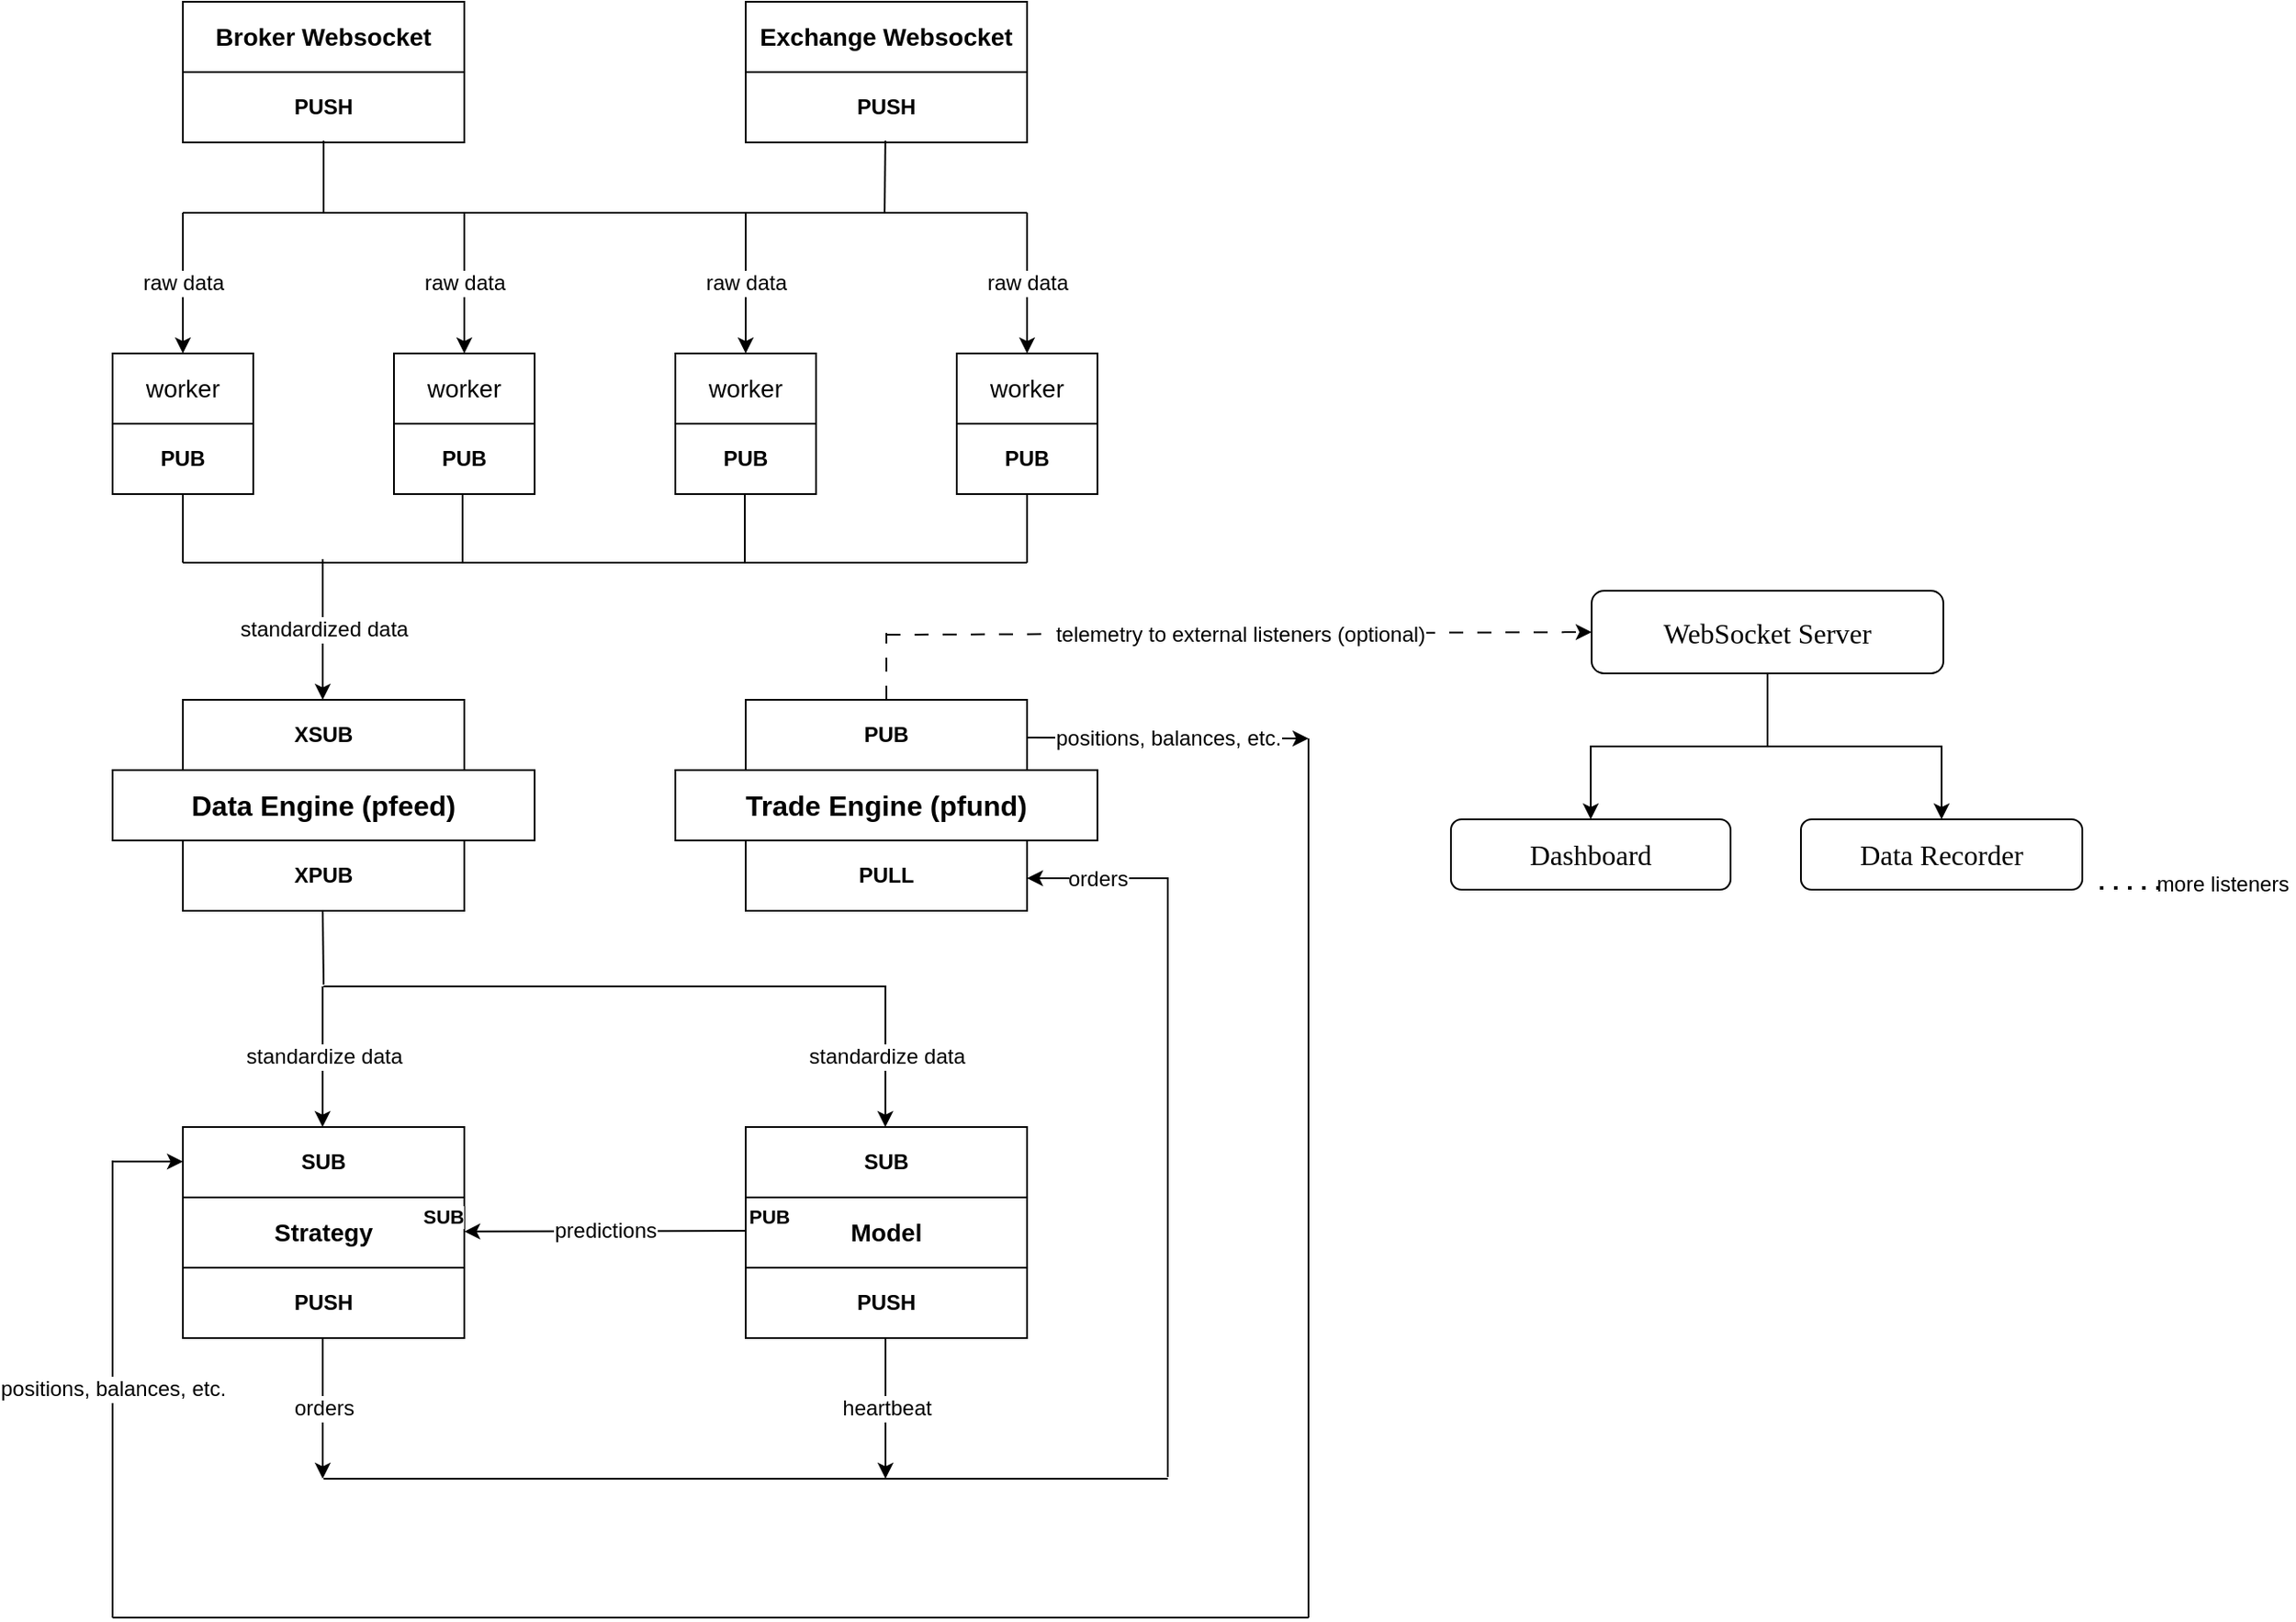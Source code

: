 <mxfile version="27.0.9">
  <diagram name="Page-1" id="Z71wbSZrjPQ_qVnSEKfd">
    <mxGraphModel dx="1426" dy="1379" grid="1" gridSize="10" guides="1" tooltips="1" connect="1" arrows="1" fold="1" page="1" pageScale="1" pageWidth="1654" pageHeight="1169" math="0" shadow="0">
      <root>
        <mxCell id="0" />
        <mxCell id="1" parent="0" />
        <mxCell id="f-lq4g3RorW7xj2yHw-G-1" value="&lt;b&gt;&lt;font style=&quot;font-size: 14px;&quot;&gt;Broker Websocket&lt;/font&gt;&lt;/b&gt;" style="rounded=0;whiteSpace=wrap;html=1;" vertex="1" parent="1">
          <mxGeometry x="120" y="119" width="160" height="40" as="geometry" />
        </mxCell>
        <mxCell id="f-lq4g3RorW7xj2yHw-G-2" value="PUSH" style="rounded=0;whiteSpace=wrap;html=1;fontStyle=1" vertex="1" parent="1">
          <mxGeometry x="120" y="159" width="160" height="40" as="geometry" />
        </mxCell>
        <mxCell id="f-lq4g3RorW7xj2yHw-G-3" value="&lt;b&gt;&lt;font style=&quot;font-size: 14px;&quot;&gt;Exchange Websocket&lt;/font&gt;&lt;/b&gt;" style="rounded=0;whiteSpace=wrap;html=1;" vertex="1" parent="1">
          <mxGeometry x="440" y="119" width="160" height="40" as="geometry" />
        </mxCell>
        <mxCell id="f-lq4g3RorW7xj2yHw-G-4" value="PUSH" style="rounded=0;whiteSpace=wrap;html=1;fontStyle=1" vertex="1" parent="1">
          <mxGeometry x="440" y="159" width="160" height="40" as="geometry" />
        </mxCell>
        <mxCell id="f-lq4g3RorW7xj2yHw-G-8" value="" style="endArrow=none;html=1;rounded=0;" edge="1" parent="1">
          <mxGeometry width="50" height="50" relative="1" as="geometry">
            <mxPoint x="200" y="239" as="sourcePoint" />
            <mxPoint x="200" y="198" as="targetPoint" />
          </mxGeometry>
        </mxCell>
        <mxCell id="f-lq4g3RorW7xj2yHw-G-9" value="" style="endArrow=none;html=1;rounded=0;" edge="1" parent="1">
          <mxGeometry width="50" height="50" relative="1" as="geometry">
            <mxPoint x="519" y="239" as="sourcePoint" />
            <mxPoint x="519.41" y="198" as="targetPoint" />
          </mxGeometry>
        </mxCell>
        <mxCell id="f-lq4g3RorW7xj2yHw-G-10" value="&lt;font style=&quot;font-size: 16px;&quot;&gt;&lt;b&gt;Data Engine (pfeed)&lt;/b&gt;&lt;/font&gt;" style="rounded=0;whiteSpace=wrap;html=1;" vertex="1" parent="1">
          <mxGeometry x="80" y="556" width="240" height="40" as="geometry" />
        </mxCell>
        <mxCell id="f-lq4g3RorW7xj2yHw-G-11" value="&lt;font style=&quot;font-size: 16px;&quot;&gt;&lt;b style=&quot;&quot;&gt;Trade Engine (pfund)&lt;/b&gt;&lt;/font&gt;" style="rounded=0;whiteSpace=wrap;html=1;" vertex="1" parent="1">
          <mxGeometry x="400" y="556" width="240" height="40" as="geometry" />
        </mxCell>
        <mxCell id="f-lq4g3RorW7xj2yHw-G-12" value="" style="endArrow=none;html=1;rounded=0;" edge="1" parent="1">
          <mxGeometry width="50" height="50" relative="1" as="geometry">
            <mxPoint x="120" y="239" as="sourcePoint" />
            <mxPoint x="600" y="239" as="targetPoint" />
          </mxGeometry>
        </mxCell>
        <mxCell id="f-lq4g3RorW7xj2yHw-G-18" value="" style="endArrow=none;html=1;rounded=0;" edge="1" parent="1">
          <mxGeometry width="50" height="50" relative="1" as="geometry">
            <mxPoint x="200" y="678" as="sourcePoint" />
            <mxPoint x="199.5" y="636" as="targetPoint" />
          </mxGeometry>
        </mxCell>
        <mxCell id="f-lq4g3RorW7xj2yHw-G-19" value="&lt;b&gt;&lt;font style=&quot;font-size: 14px;&quot;&gt;Strategy&lt;/font&gt;&lt;/b&gt;" style="rounded=0;whiteSpace=wrap;html=1;" vertex="1" parent="1">
          <mxGeometry x="120" y="799" width="160" height="40" as="geometry" />
        </mxCell>
        <mxCell id="f-lq4g3RorW7xj2yHw-G-20" value="PUSH" style="rounded=0;whiteSpace=wrap;html=1;fontStyle=1" vertex="1" parent="1">
          <mxGeometry x="120" y="839" width="160" height="40" as="geometry" />
        </mxCell>
        <mxCell id="f-lq4g3RorW7xj2yHw-G-21" value="SUB" style="rounded=0;whiteSpace=wrap;html=1;fontStyle=1" vertex="1" parent="1">
          <mxGeometry x="120" y="759" width="160" height="40" as="geometry" />
        </mxCell>
        <mxCell id="f-lq4g3RorW7xj2yHw-G-22" value="&lt;font style=&quot;font-size: 14px;&quot;&gt;Model&lt;/font&gt;" style="rounded=0;whiteSpace=wrap;html=1;fontStyle=1" vertex="1" parent="1">
          <mxGeometry x="440" y="799" width="160" height="40" as="geometry" />
        </mxCell>
        <mxCell id="f-lq4g3RorW7xj2yHw-G-23" value="PUSH" style="rounded=0;whiteSpace=wrap;html=1;fontStyle=1" vertex="1" parent="1">
          <mxGeometry x="440" y="839" width="160" height="40" as="geometry" />
        </mxCell>
        <mxCell id="f-lq4g3RorW7xj2yHw-G-24" value="SUB" style="rounded=0;whiteSpace=wrap;html=1;fontStyle=1" vertex="1" parent="1">
          <mxGeometry x="440" y="759" width="160" height="40" as="geometry" />
        </mxCell>
        <mxCell id="f-lq4g3RorW7xj2yHw-G-25" value="" style="endArrow=classic;html=1;rounded=0;" edge="1" parent="1">
          <mxGeometry relative="1" as="geometry">
            <mxPoint x="440" y="818" as="sourcePoint" />
            <mxPoint x="280" y="818.41" as="targetPoint" />
          </mxGeometry>
        </mxCell>
        <mxCell id="f-lq4g3RorW7xj2yHw-G-26" value="&lt;font style=&quot;font-size: 12px;&quot;&gt;predictions&lt;/font&gt;" style="edgeLabel;resizable=0;html=1;;align=center;verticalAlign=middle;" connectable="0" vertex="1" parent="f-lq4g3RorW7xj2yHw-G-25">
          <mxGeometry relative="1" as="geometry" />
        </mxCell>
        <mxCell id="f-lq4g3RorW7xj2yHw-G-27" value="&lt;b&gt;PUB&lt;/b&gt;" style="edgeLabel;resizable=0;html=1;;align=left;verticalAlign=bottom;" connectable="0" vertex="1" parent="f-lq4g3RorW7xj2yHw-G-25">
          <mxGeometry x="-1" relative="1" as="geometry" />
        </mxCell>
        <mxCell id="f-lq4g3RorW7xj2yHw-G-28" value="&lt;b&gt;SUB&lt;/b&gt;" style="edgeLabel;resizable=0;html=1;;align=right;verticalAlign=bottom;" connectable="0" vertex="1" parent="f-lq4g3RorW7xj2yHw-G-25">
          <mxGeometry x="1" relative="1" as="geometry" />
        </mxCell>
        <mxCell id="f-lq4g3RorW7xj2yHw-G-29" value="" style="endArrow=none;html=1;rounded=0;" edge="1" parent="1">
          <mxGeometry width="50" height="50" relative="1" as="geometry">
            <mxPoint x="200" y="679" as="sourcePoint" />
            <mxPoint x="260" y="679" as="targetPoint" />
          </mxGeometry>
        </mxCell>
        <mxCell id="f-lq4g3RorW7xj2yHw-G-30" value="" style="endArrow=none;html=1;rounded=0;" edge="1" parent="1">
          <mxGeometry width="50" height="50" relative="1" as="geometry">
            <mxPoint x="260" y="679" as="sourcePoint" />
            <mxPoint x="520" y="679" as="targetPoint" />
          </mxGeometry>
        </mxCell>
        <mxCell id="f-lq4g3RorW7xj2yHw-G-33" value="" style="endArrow=classic;html=1;rounded=0;entryX=0.75;entryY=0;entryDx=0;entryDy=0;" edge="1" parent="1">
          <mxGeometry relative="1" as="geometry">
            <mxPoint x="199.41" y="679" as="sourcePoint" />
            <mxPoint x="199.41" y="759" as="targetPoint" />
          </mxGeometry>
        </mxCell>
        <mxCell id="f-lq4g3RorW7xj2yHw-G-34" value="standardize data" style="edgeLabel;resizable=0;html=1;;align=center;verticalAlign=middle;fontSize=12;" connectable="0" vertex="1" parent="f-lq4g3RorW7xj2yHw-G-33">
          <mxGeometry relative="1" as="geometry" />
        </mxCell>
        <mxCell id="f-lq4g3RorW7xj2yHw-G-35" value="" style="endArrow=classic;html=1;rounded=0;entryX=0.75;entryY=0;entryDx=0;entryDy=0;" edge="1" parent="1">
          <mxGeometry relative="1" as="geometry">
            <mxPoint x="519.41" y="679" as="sourcePoint" />
            <mxPoint x="519.41" y="759" as="targetPoint" />
          </mxGeometry>
        </mxCell>
        <mxCell id="f-lq4g3RorW7xj2yHw-G-36" value="standardize&amp;nbsp;data" style="edgeLabel;resizable=0;html=1;;align=center;verticalAlign=middle;fontSize=12;" connectable="0" vertex="1" parent="f-lq4g3RorW7xj2yHw-G-35">
          <mxGeometry relative="1" as="geometry" />
        </mxCell>
        <mxCell id="f-lq4g3RorW7xj2yHw-G-37" value="" style="endArrow=classic;html=1;rounded=0;entryX=0.75;entryY=0;entryDx=0;entryDy=0;" edge="1" parent="1">
          <mxGeometry relative="1" as="geometry">
            <mxPoint x="199.5" y="879" as="sourcePoint" />
            <mxPoint x="199.5" y="959" as="targetPoint" />
          </mxGeometry>
        </mxCell>
        <mxCell id="f-lq4g3RorW7xj2yHw-G-38" value="orders" style="edgeLabel;resizable=0;html=1;;align=center;verticalAlign=middle;fontSize=12;" connectable="0" vertex="1" parent="f-lq4g3RorW7xj2yHw-G-37">
          <mxGeometry relative="1" as="geometry" />
        </mxCell>
        <mxCell id="f-lq4g3RorW7xj2yHw-G-39" value="" style="endArrow=none;html=1;rounded=0;" edge="1" parent="1">
          <mxGeometry width="50" height="50" relative="1" as="geometry">
            <mxPoint x="200" y="959" as="sourcePoint" />
            <mxPoint x="680" y="959" as="targetPoint" />
          </mxGeometry>
        </mxCell>
        <mxCell id="f-lq4g3RorW7xj2yHw-G-40" value="" style="endArrow=none;html=1;rounded=0;" edge="1" parent="1">
          <mxGeometry width="50" height="50" relative="1" as="geometry">
            <mxPoint x="680" y="958" as="sourcePoint" />
            <mxPoint x="680" y="617" as="targetPoint" />
          </mxGeometry>
        </mxCell>
        <mxCell id="f-lq4g3RorW7xj2yHw-G-41" value="" style="endArrow=classic;html=1;rounded=0;entryX=1;entryY=0.5;entryDx=0;entryDy=0;" edge="1" parent="1">
          <mxGeometry relative="1" as="geometry">
            <mxPoint x="680" y="617.5" as="sourcePoint" />
            <mxPoint x="600" y="617.5" as="targetPoint" />
          </mxGeometry>
        </mxCell>
        <mxCell id="f-lq4g3RorW7xj2yHw-G-42" value="&lt;font style=&quot;font-size: 12px;&quot;&gt;orders&lt;/font&gt;" style="edgeLabel;resizable=0;html=1;;align=center;verticalAlign=middle;" connectable="0" vertex="1" parent="f-lq4g3RorW7xj2yHw-G-41">
          <mxGeometry relative="1" as="geometry" />
        </mxCell>
        <mxCell id="f-lq4g3RorW7xj2yHw-G-43" value="XSUB" style="rounded=0;whiteSpace=wrap;html=1;fontStyle=1" vertex="1" parent="1">
          <mxGeometry x="120" y="516" width="160" height="40" as="geometry" />
        </mxCell>
        <mxCell id="f-lq4g3RorW7xj2yHw-G-44" value="XPUB" style="rounded=0;whiteSpace=wrap;html=1;fontStyle=1" vertex="1" parent="1">
          <mxGeometry x="120" y="596" width="160" height="40" as="geometry" />
        </mxCell>
        <mxCell id="f-lq4g3RorW7xj2yHw-G-45" value="PULL" style="rounded=0;whiteSpace=wrap;html=1;fontStyle=1" vertex="1" parent="1">
          <mxGeometry x="440" y="596" width="160" height="40" as="geometry" />
        </mxCell>
        <mxCell id="f-lq4g3RorW7xj2yHw-G-46" value="PUB" style="rounded=0;whiteSpace=wrap;html=1;fontStyle=1" vertex="1" parent="1">
          <mxGeometry x="440" y="516" width="160" height="40" as="geometry" />
        </mxCell>
        <mxCell id="f-lq4g3RorW7xj2yHw-G-48" value="" style="edgeStyle=orthogonalEdgeStyle;rounded=0;orthogonalLoop=1;jettySize=auto;html=1;" edge="1" parent="1" source="f-lq4g3RorW7xj2yHw-G-50" target="f-lq4g3RorW7xj2yHw-G-51">
          <mxGeometry relative="1" as="geometry" />
        </mxCell>
        <mxCell id="f-lq4g3RorW7xj2yHw-G-49" value="" style="edgeStyle=orthogonalEdgeStyle;rounded=0;orthogonalLoop=1;jettySize=auto;html=1;" edge="1" parent="1" source="f-lq4g3RorW7xj2yHw-G-50" target="f-lq4g3RorW7xj2yHw-G-52">
          <mxGeometry relative="1" as="geometry" />
        </mxCell>
        <mxCell id="f-lq4g3RorW7xj2yHw-G-50" value="&lt;font style=&quot;font-size: 16px;&quot; face=&quot;Verdana&quot;&gt;WebSocket Server&lt;/font&gt;" style="rounded=1;whiteSpace=wrap;html=1;" vertex="1" parent="1">
          <mxGeometry x="921" y="454" width="200" height="47" as="geometry" />
        </mxCell>
        <mxCell id="f-lq4g3RorW7xj2yHw-G-51" value="&lt;font style=&quot;font-size: 16px;&quot; face=&quot;Verdana&quot;&gt;Dashboard&lt;/font&gt;" style="whiteSpace=wrap;html=1;rounded=1;" vertex="1" parent="1">
          <mxGeometry x="841" y="584" width="159" height="40" as="geometry" />
        </mxCell>
        <mxCell id="f-lq4g3RorW7xj2yHw-G-52" value="&lt;font style=&quot;font-size: 16px;&quot; face=&quot;Verdana&quot;&gt;Data Recorder&lt;/font&gt;" style="whiteSpace=wrap;html=1;rounded=1;" vertex="1" parent="1">
          <mxGeometry x="1040" y="584" width="160" height="40" as="geometry" />
        </mxCell>
        <mxCell id="f-lq4g3RorW7xj2yHw-G-53" value="" style="endArrow=none;dashed=1;html=1;dashPattern=1 3;strokeWidth=2;rounded=0;" edge="1" parent="1">
          <mxGeometry width="50" height="50" relative="1" as="geometry">
            <mxPoint x="1210.003" y="623" as="sourcePoint" />
            <mxPoint x="1250.003" y="623" as="targetPoint" />
          </mxGeometry>
        </mxCell>
        <mxCell id="f-lq4g3RorW7xj2yHw-G-54" value="more listeners" style="text;html=1;align=center;verticalAlign=middle;whiteSpace=wrap;rounded=0;" vertex="1" parent="1">
          <mxGeometry x="1240.003" y="606" width="80" height="30" as="geometry" />
        </mxCell>
        <mxCell id="f-lq4g3RorW7xj2yHw-G-55" value="" style="endArrow=classic;html=1;rounded=0;dashed=1;dashPattern=8 8;entryX=0;entryY=0.5;entryDx=0;entryDy=0;" edge="1" parent="1" target="f-lq4g3RorW7xj2yHw-G-50">
          <mxGeometry relative="1" as="geometry">
            <mxPoint x="520" y="479" as="sourcePoint" />
            <mxPoint x="880" y="478" as="targetPoint" />
          </mxGeometry>
        </mxCell>
        <mxCell id="f-lq4g3RorW7xj2yHw-G-56" value="&lt;font style=&quot;font-size: 12px;&quot;&gt;telemetry to external listeners (optional)&lt;/font&gt;" style="edgeLabel;resizable=0;html=1;;align=center;verticalAlign=middle;" connectable="0" vertex="1" parent="f-lq4g3RorW7xj2yHw-G-55">
          <mxGeometry relative="1" as="geometry" />
        </mxCell>
        <mxCell id="f-lq4g3RorW7xj2yHw-G-57" value="&lt;font style=&quot;font-size: 14px;&quot;&gt;worker&lt;/font&gt;" style="rounded=0;whiteSpace=wrap;html=1;" vertex="1" parent="1">
          <mxGeometry x="80" y="319" width="80" height="40" as="geometry" />
        </mxCell>
        <mxCell id="f-lq4g3RorW7xj2yHw-G-60" value="" style="endArrow=classic;html=1;rounded=0;" edge="1" parent="1">
          <mxGeometry relative="1" as="geometry">
            <mxPoint x="120" y="239" as="sourcePoint" />
            <mxPoint x="120" y="319" as="targetPoint" />
          </mxGeometry>
        </mxCell>
        <mxCell id="f-lq4g3RorW7xj2yHw-G-61" value="raw data" style="edgeLabel;resizable=0;html=1;;align=center;verticalAlign=middle;fontSize=12;" connectable="0" vertex="1" parent="f-lq4g3RorW7xj2yHw-G-60">
          <mxGeometry relative="1" as="geometry" />
        </mxCell>
        <mxCell id="f-lq4g3RorW7xj2yHw-G-64" value="&lt;font style=&quot;font-size: 14px;&quot;&gt;worker&lt;/font&gt;" style="rounded=0;whiteSpace=wrap;html=1;" vertex="1" parent="1">
          <mxGeometry x="240" y="319" width="80" height="40" as="geometry" />
        </mxCell>
        <mxCell id="f-lq4g3RorW7xj2yHw-G-65" value="" style="endArrow=classic;html=1;rounded=0;" edge="1" parent="1">
          <mxGeometry relative="1" as="geometry">
            <mxPoint x="280" y="239" as="sourcePoint" />
            <mxPoint x="280" y="319" as="targetPoint" />
          </mxGeometry>
        </mxCell>
        <mxCell id="f-lq4g3RorW7xj2yHw-G-66" value="raw data" style="edgeLabel;resizable=0;html=1;;align=center;verticalAlign=middle;fontSize=12;" connectable="0" vertex="1" parent="f-lq4g3RorW7xj2yHw-G-65">
          <mxGeometry relative="1" as="geometry" />
        </mxCell>
        <mxCell id="f-lq4g3RorW7xj2yHw-G-67" value="&lt;font style=&quot;font-size: 14px;&quot;&gt;worker&lt;/font&gt;" style="rounded=0;whiteSpace=wrap;html=1;" vertex="1" parent="1">
          <mxGeometry x="400" y="319" width="80" height="40" as="geometry" />
        </mxCell>
        <mxCell id="f-lq4g3RorW7xj2yHw-G-68" value="" style="endArrow=classic;html=1;rounded=0;" edge="1" parent="1">
          <mxGeometry relative="1" as="geometry">
            <mxPoint x="440" y="239" as="sourcePoint" />
            <mxPoint x="440" y="319" as="targetPoint" />
          </mxGeometry>
        </mxCell>
        <mxCell id="f-lq4g3RorW7xj2yHw-G-69" value="raw data" style="edgeLabel;resizable=0;html=1;;align=center;verticalAlign=middle;fontSize=12;" connectable="0" vertex="1" parent="f-lq4g3RorW7xj2yHw-G-68">
          <mxGeometry relative="1" as="geometry" />
        </mxCell>
        <mxCell id="f-lq4g3RorW7xj2yHw-G-70" value="&lt;font style=&quot;font-size: 14px;&quot;&gt;worker&lt;/font&gt;" style="rounded=0;whiteSpace=wrap;html=1;" vertex="1" parent="1">
          <mxGeometry x="560" y="319" width="80" height="40" as="geometry" />
        </mxCell>
        <mxCell id="f-lq4g3RorW7xj2yHw-G-71" value="" style="endArrow=classic;html=1;rounded=0;" edge="1" parent="1">
          <mxGeometry relative="1" as="geometry">
            <mxPoint x="600" y="239" as="sourcePoint" />
            <mxPoint x="600" y="319" as="targetPoint" />
          </mxGeometry>
        </mxCell>
        <mxCell id="f-lq4g3RorW7xj2yHw-G-72" value="raw data" style="edgeLabel;resizable=0;html=1;;align=center;verticalAlign=middle;fontSize=12;" connectable="0" vertex="1" parent="f-lq4g3RorW7xj2yHw-G-71">
          <mxGeometry relative="1" as="geometry" />
        </mxCell>
        <mxCell id="f-lq4g3RorW7xj2yHw-G-73" value="" style="endArrow=none;html=1;rounded=0;" edge="1" parent="1">
          <mxGeometry width="50" height="50" relative="1" as="geometry">
            <mxPoint x="120" y="438" as="sourcePoint" />
            <mxPoint x="120" y="398" as="targetPoint" />
          </mxGeometry>
        </mxCell>
        <mxCell id="f-lq4g3RorW7xj2yHw-G-74" value="" style="endArrow=none;html=1;rounded=0;" edge="1" parent="1">
          <mxGeometry width="50" height="50" relative="1" as="geometry">
            <mxPoint x="279" y="438" as="sourcePoint" />
            <mxPoint x="279" y="398" as="targetPoint" />
          </mxGeometry>
        </mxCell>
        <mxCell id="f-lq4g3RorW7xj2yHw-G-77" value="" style="endArrow=none;html=1;rounded=0;" edge="1" parent="1">
          <mxGeometry width="50" height="50" relative="1" as="geometry">
            <mxPoint x="600" y="438" as="sourcePoint" />
            <mxPoint x="600" y="398" as="targetPoint" />
          </mxGeometry>
        </mxCell>
        <mxCell id="f-lq4g3RorW7xj2yHw-G-78" value="" style="endArrow=none;html=1;rounded=0;" edge="1" parent="1">
          <mxGeometry width="50" height="50" relative="1" as="geometry">
            <mxPoint x="439.5" y="438" as="sourcePoint" />
            <mxPoint x="439.5" y="398" as="targetPoint" />
          </mxGeometry>
        </mxCell>
        <mxCell id="f-lq4g3RorW7xj2yHw-G-79" value="" style="endArrow=none;html=1;rounded=0;" edge="1" parent="1">
          <mxGeometry width="50" height="50" relative="1" as="geometry">
            <mxPoint x="120" y="438" as="sourcePoint" />
            <mxPoint x="600" y="438" as="targetPoint" />
          </mxGeometry>
        </mxCell>
        <mxCell id="f-lq4g3RorW7xj2yHw-G-80" value="" style="endArrow=classic;html=1;rounded=0;" edge="1" parent="1">
          <mxGeometry relative="1" as="geometry">
            <mxPoint x="199.5" y="436" as="sourcePoint" />
            <mxPoint x="199.5" y="516" as="targetPoint" />
          </mxGeometry>
        </mxCell>
        <mxCell id="f-lq4g3RorW7xj2yHw-G-81" value="&lt;font style=&quot;font-size: 12px;&quot;&gt;standardized data&lt;/font&gt;" style="edgeLabel;resizable=0;html=1;;align=center;verticalAlign=middle;" connectable="0" vertex="1" parent="f-lq4g3RorW7xj2yHw-G-80">
          <mxGeometry relative="1" as="geometry" />
        </mxCell>
        <mxCell id="f-lq4g3RorW7xj2yHw-G-82" value="" style="endArrow=none;html=1;rounded=0;dashed=1;dashPattern=8 8;" edge="1" parent="1">
          <mxGeometry width="50" height="50" relative="1" as="geometry">
            <mxPoint x="520" y="516" as="sourcePoint" />
            <mxPoint x="520" y="478" as="targetPoint" />
          </mxGeometry>
        </mxCell>
        <mxCell id="f-lq4g3RorW7xj2yHw-G-84" value="" style="endArrow=classic;html=1;rounded=0;" edge="1" parent="1">
          <mxGeometry relative="1" as="geometry">
            <mxPoint x="600" y="537.5" as="sourcePoint" />
            <mxPoint x="760" y="538" as="targetPoint" />
          </mxGeometry>
        </mxCell>
        <mxCell id="f-lq4g3RorW7xj2yHw-G-85" value="&lt;font style=&quot;font-size: 12px;&quot;&gt;positions, balances, etc.&lt;/font&gt;" style="edgeLabel;resizable=0;html=1;;align=center;verticalAlign=middle;" connectable="0" vertex="1" parent="f-lq4g3RorW7xj2yHw-G-84">
          <mxGeometry relative="1" as="geometry" />
        </mxCell>
        <mxCell id="f-lq4g3RorW7xj2yHw-G-87" value="" style="endArrow=none;html=1;rounded=0;" edge="1" parent="1">
          <mxGeometry width="50" height="50" relative="1" as="geometry">
            <mxPoint x="760" y="1038" as="sourcePoint" />
            <mxPoint x="760" y="538" as="targetPoint" />
          </mxGeometry>
        </mxCell>
        <mxCell id="f-lq4g3RorW7xj2yHw-G-88" value="" style="endArrow=none;html=1;rounded=0;" edge="1" parent="1">
          <mxGeometry width="50" height="50" relative="1" as="geometry">
            <mxPoint x="80" y="1038" as="sourcePoint" />
            <mxPoint x="760" y="1038" as="targetPoint" />
          </mxGeometry>
        </mxCell>
        <mxCell id="f-lq4g3RorW7xj2yHw-G-95" value="" style="endArrow=none;html=1;rounded=0;startFill=0;" edge="1" parent="1">
          <mxGeometry relative="1" as="geometry">
            <mxPoint x="80" y="1038" as="sourcePoint" />
            <mxPoint x="80" y="778" as="targetPoint" />
          </mxGeometry>
        </mxCell>
        <mxCell id="f-lq4g3RorW7xj2yHw-G-96" value="&lt;font style=&quot;font-size: 12px;&quot;&gt;positions, balances, etc.&lt;/font&gt;" style="edgeLabel;resizable=0;html=1;;align=center;verticalAlign=middle;" connectable="0" vertex="1" parent="f-lq4g3RorW7xj2yHw-G-95">
          <mxGeometry relative="1" as="geometry" />
        </mxCell>
        <mxCell id="f-lq4g3RorW7xj2yHw-G-97" value="" style="endArrow=classic;html=1;rounded=0;" edge="1" parent="1">
          <mxGeometry width="50" height="50" relative="1" as="geometry">
            <mxPoint x="80" y="778.66" as="sourcePoint" />
            <mxPoint x="120" y="778.66" as="targetPoint" />
          </mxGeometry>
        </mxCell>
        <mxCell id="f-lq4g3RorW7xj2yHw-G-98" value="PUB" style="rounded=0;whiteSpace=wrap;html=1;fontStyle=1" vertex="1" parent="1">
          <mxGeometry x="560" y="359" width="80" height="40" as="geometry" />
        </mxCell>
        <mxCell id="f-lq4g3RorW7xj2yHw-G-99" value="PUB" style="rounded=0;whiteSpace=wrap;html=1;fontStyle=1" vertex="1" parent="1">
          <mxGeometry x="400" y="359" width="80" height="40" as="geometry" />
        </mxCell>
        <mxCell id="f-lq4g3RorW7xj2yHw-G-100" value="PUB" style="rounded=0;whiteSpace=wrap;html=1;fontStyle=1" vertex="1" parent="1">
          <mxGeometry x="240" y="359" width="80" height="40" as="geometry" />
        </mxCell>
        <mxCell id="f-lq4g3RorW7xj2yHw-G-101" value="PUB" style="rounded=0;whiteSpace=wrap;html=1;fontStyle=1" vertex="1" parent="1">
          <mxGeometry x="80" y="359" width="80" height="40" as="geometry" />
        </mxCell>
        <mxCell id="f-lq4g3RorW7xj2yHw-G-102" value="" style="endArrow=classic;html=1;rounded=0;entryX=0.75;entryY=0;entryDx=0;entryDy=0;" edge="1" parent="1">
          <mxGeometry relative="1" as="geometry">
            <mxPoint x="519.5" y="879" as="sourcePoint" />
            <mxPoint x="519.5" y="959" as="targetPoint" />
          </mxGeometry>
        </mxCell>
        <mxCell id="f-lq4g3RorW7xj2yHw-G-103" value="heartbeat" style="edgeLabel;resizable=0;html=1;;align=center;verticalAlign=middle;fontSize=12;" connectable="0" vertex="1" parent="f-lq4g3RorW7xj2yHw-G-102">
          <mxGeometry relative="1" as="geometry" />
        </mxCell>
      </root>
    </mxGraphModel>
  </diagram>
</mxfile>
